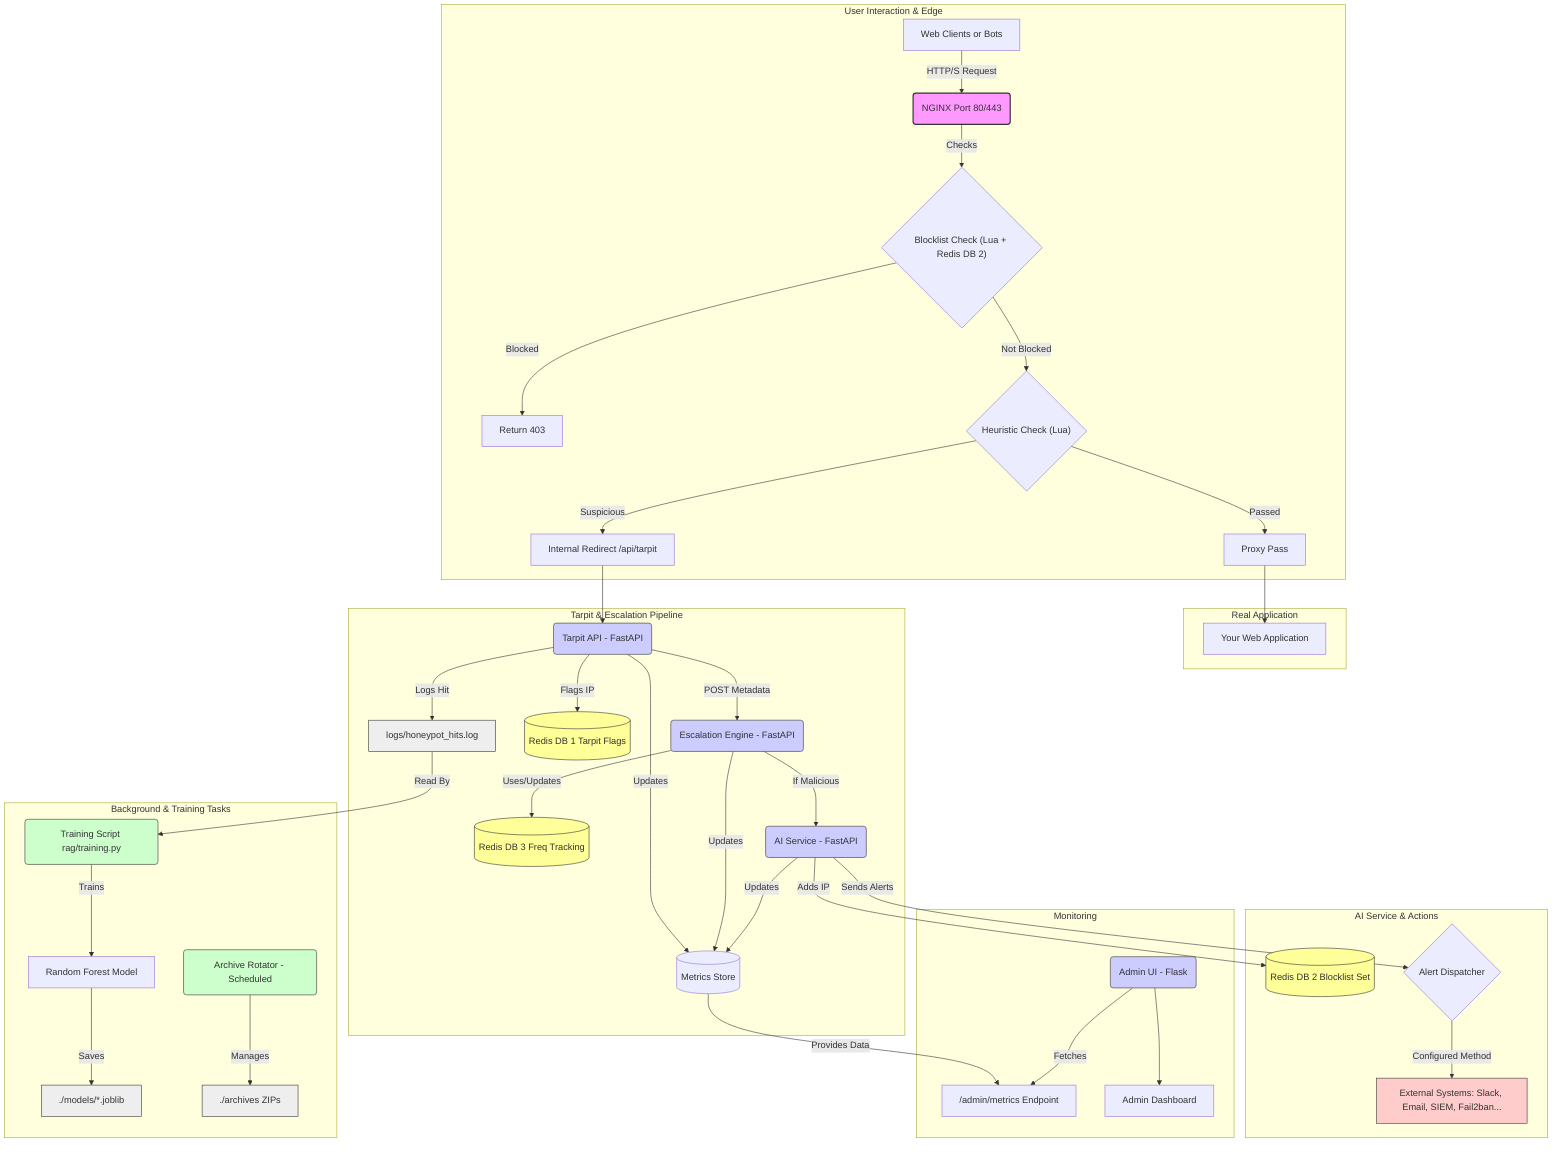 flowchart TD
    subgraph "User Interaction & Edge"
        A["Web Clients or Bots"] -- HTTP/S Request --> B(NGINX Port 80/443);
        B -- Checks --> C{"Blocklist Check (Lua + Redis DB 2)"};
        C -- Blocked --> D[Return 403];
        C -- Not Blocked --> E{"Heuristic Check (Lua)"};
        E -- Passed --> G["Proxy Pass"];
        E -- Suspicious --> F["Internal Redirect /api/tarpit"];
    end

    subgraph "Real Application"
        G --> I[Your Web Application];
    end

    subgraph "Tarpit & Escalation Pipeline"
        F --> H(Tarpit API - FastAPI);
        H -- Logs Hit --> R["logs/honeypot_hits.log"];
        H -- Flags IP --> RedisDB1[(Redis DB 1 Tarpit Flags)];
        H -- Updates --> MetricsStore[(Metrics Store)];
        H -- POST Metadata --> L(Escalation Engine - FastAPI);

        L -- Uses/Updates --> RedisDB3[(Redis DB 3 Freq Tracking)];
        L -- Updates --> MetricsStore;
        L -- If Malicious --> M(AI Service - FastAPI);
    end

    subgraph "AI Service & Actions"
        M -- Adds IP --> RedisDB2[(Redis DB 2 Blocklist Set)];
        M -- Updates --> MetricsStore;
        M -- Sends Alerts --> P{"Alert Dispatcher"};
        P -- Configured Method --> Q[External Systems: Slack, Email, SIEM, Fail2ban...];
    end

    subgraph "Monitoring"
        MetricsStore -- Provides Data --> MetricsEndpoint["/admin/metrics Endpoint"];
        Y(Admin UI - Flask) -- Fetches --> MetricsEndpoint;
        Y --> Z[Admin Dashboard];
    end

    subgraph "Background & Training Tasks"
        R -- Read By --> S(Training Script rag/training.py);
        S -- Trains --> T[Random Forest Model];
        T -- Saves --> U["./models/*.joblib"];

        V(Archive Rotator - Scheduled) -- Manages --> W["./archives ZIPs"];
    end

    %% Styling (Optional)
    classDef nginx fill:#f9f,stroke:#333,stroke-width:2px;
    classDef api fill:#ccf,stroke:#333,stroke-width:1px;
    classDef redis fill:#ff9,stroke:#333,stroke-width:1px;
    classDef storage fill:#eee,stroke:#333,stroke-width:1px;
    classDef task fill:#cfc,stroke:#333,stroke-width:1px;
    classDef external fill:#fcc,stroke:#333,stroke-width:1px;

    class B nginx;
    class H,L,M,Y api;
    class RedisDB1,RedisDB2,RedisDB3 redis;
    class R,U,W storage;
    class S,V task;
    class Q external;